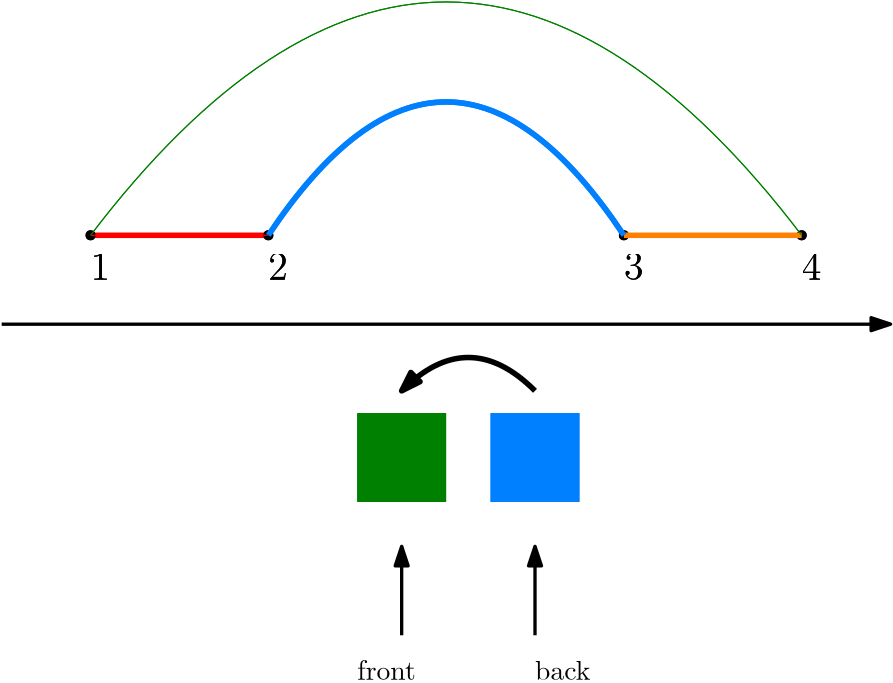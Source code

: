<?xml version="1.0"?>
<!DOCTYPE ipe SYSTEM "ipe.dtd">
<ipe version="70218" creator="Ipe 7.2.26">
<info created="D:20230329225707" modified="D:20230419000052"/>
<ipestyle name="basic">
<symbol name="arrow/arc(spx)">
<path stroke="sym-stroke" fill="sym-stroke" pen="sym-pen">
0 0 m
-1 0.333 l
-1 -0.333 l
h
</path>
</symbol>
<symbol name="arrow/farc(spx)">
<path stroke="sym-stroke" fill="white" pen="sym-pen">
0 0 m
-1 0.333 l
-1 -0.333 l
h
</path>
</symbol>
<symbol name="arrow/ptarc(spx)">
<path stroke="sym-stroke" fill="sym-stroke" pen="sym-pen">
0 0 m
-1 0.333 l
-0.8 0 l
-1 -0.333 l
h
</path>
</symbol>
<symbol name="arrow/fptarc(spx)">
<path stroke="sym-stroke" fill="white" pen="sym-pen">
0 0 m
-1 0.333 l
-0.8 0 l
-1 -0.333 l
h
</path>
</symbol>
<symbol name="mark/circle(sx)" transformations="translations">
<path fill="sym-stroke">
0.6 0 0 0.6 0 0 e
0.4 0 0 0.4 0 0 e
</path>
</symbol>
<symbol name="mark/disk(sx)" transformations="translations">
<path fill="sym-stroke">
0.6 0 0 0.6 0 0 e
</path>
</symbol>
<symbol name="mark/fdisk(sfx)" transformations="translations">
<group>
<path fill="sym-fill">
0.5 0 0 0.5 0 0 e
</path>
<path fill="sym-stroke" fillrule="eofill">
0.6 0 0 0.6 0 0 e
0.4 0 0 0.4 0 0 e
</path>
</group>
</symbol>
<symbol name="mark/box(sx)" transformations="translations">
<path fill="sym-stroke" fillrule="eofill">
-0.6 -0.6 m
0.6 -0.6 l
0.6 0.6 l
-0.6 0.6 l
h
-0.4 -0.4 m
0.4 -0.4 l
0.4 0.4 l
-0.4 0.4 l
h
</path>
</symbol>
<symbol name="mark/square(sx)" transformations="translations">
<path fill="sym-stroke">
-0.6 -0.6 m
0.6 -0.6 l
0.6 0.6 l
-0.6 0.6 l
h
</path>
</symbol>
<symbol name="mark/fsquare(sfx)" transformations="translations">
<group>
<path fill="sym-fill">
-0.5 -0.5 m
0.5 -0.5 l
0.5 0.5 l
-0.5 0.5 l
h
</path>
<path fill="sym-stroke" fillrule="eofill">
-0.6 -0.6 m
0.6 -0.6 l
0.6 0.6 l
-0.6 0.6 l
h
-0.4 -0.4 m
0.4 -0.4 l
0.4 0.4 l
-0.4 0.4 l
h
</path>
</group>
</symbol>
<symbol name="mark/cross(sx)" transformations="translations">
<group>
<path fill="sym-stroke">
-0.43 -0.57 m
0.57 0.43 l
0.43 0.57 l
-0.57 -0.43 l
h
</path>
<path fill="sym-stroke">
-0.43 0.57 m
0.57 -0.43 l
0.43 -0.57 l
-0.57 0.43 l
h
</path>
</group>
</symbol>
<symbol name="arrow/fnormal(spx)">
<path stroke="sym-stroke" fill="white" pen="sym-pen">
0 0 m
-1 0.333 l
-1 -0.333 l
h
</path>
</symbol>
<symbol name="arrow/pointed(spx)">
<path stroke="sym-stroke" fill="sym-stroke" pen="sym-pen">
0 0 m
-1 0.333 l
-0.8 0 l
-1 -0.333 l
h
</path>
</symbol>
<symbol name="arrow/fpointed(spx)">
<path stroke="sym-stroke" fill="white" pen="sym-pen">
0 0 m
-1 0.333 l
-0.8 0 l
-1 -0.333 l
h
</path>
</symbol>
<symbol name="arrow/linear(spx)">
<path stroke="sym-stroke" pen="sym-pen">
-1 0.333 m
0 0 l
-1 -0.333 l
</path>
</symbol>
<symbol name="arrow/fdouble(spx)">
<path stroke="sym-stroke" fill="white" pen="sym-pen">
0 0 m
-1 0.333 l
-1 -0.333 l
h
-1 0 m
-2 0.333 l
-2 -0.333 l
h
</path>
</symbol>
<symbol name="arrow/double(spx)">
<path stroke="sym-stroke" fill="sym-stroke" pen="sym-pen">
0 0 m
-1 0.333 l
-1 -0.333 l
h
-1 0 m
-2 0.333 l
-2 -0.333 l
h
</path>
</symbol>
<symbol name="arrow/mid-normal(spx)">
<path stroke="sym-stroke" fill="sym-stroke" pen="sym-pen">
0.5 0 m
-0.5 0.333 l
-0.5 -0.333 l
h
</path>
</symbol>
<symbol name="arrow/mid-fnormal(spx)">
<path stroke="sym-stroke" fill="white" pen="sym-pen">
0.5 0 m
-0.5 0.333 l
-0.5 -0.333 l
h
</path>
</symbol>
<symbol name="arrow/mid-pointed(spx)">
<path stroke="sym-stroke" fill="sym-stroke" pen="sym-pen">
0.5 0 m
-0.5 0.333 l
-0.3 0 l
-0.5 -0.333 l
h
</path>
</symbol>
<symbol name="arrow/mid-fpointed(spx)">
<path stroke="sym-stroke" fill="white" pen="sym-pen">
0.5 0 m
-0.5 0.333 l
-0.3 0 l
-0.5 -0.333 l
h
</path>
</symbol>
<symbol name="arrow/mid-double(spx)">
<path stroke="sym-stroke" fill="sym-stroke" pen="sym-pen">
1 0 m
0 0.333 l
0 -0.333 l
h
0 0 m
-1 0.333 l
-1 -0.333 l
h
</path>
</symbol>
<symbol name="arrow/mid-fdouble(spx)">
<path stroke="sym-stroke" fill="white" pen="sym-pen">
1 0 m
0 0.333 l
0 -0.333 l
h
0 0 m
-1 0.333 l
-1 -0.333 l
h
</path>
</symbol>
<anglesize name="22.5 deg" value="22.5"/>
<anglesize name="30 deg" value="30"/>
<anglesize name="45 deg" value="45"/>
<anglesize name="60 deg" value="60"/>
<anglesize name="90 deg" value="90"/>
<arrowsize name="large" value="10"/>
<arrowsize name="small" value="5"/>
<arrowsize name="tiny" value="3"/>
<color name="blue" value="0 0 1"/>
<color name="brown" value="0.647 0.165 0.165"/>
<color name="darkblue" value="0 0 0.545"/>
<color name="darkcyan" value="0 0.545 0.545"/>
<color name="darkgray" value="0.663"/>
<color name="darkgreen" value="0 0.392 0"/>
<color name="darkmagenta" value="0.545 0 0.545"/>
<color name="darkorange" value="1 0.549 0"/>
<color name="darkred" value="0.545 0 0"/>
<color name="gold" value="1 0.843 0"/>
<color name="gray" value="0.745"/>
<color name="green" value="0 1 0"/>
<color name="lightblue" value="0.678 0.847 0.902"/>
<color name="lightcyan" value="0.878 1 1"/>
<color name="lightgray" value="0.827"/>
<color name="lightgreen" value="0.565 0.933 0.565"/>
<color name="lightyellow" value="1 1 0.878"/>
<color name="navy" value="0 0 0.502"/>
<color name="orange" value="1 0.647 0"/>
<color name="pink" value="1 0.753 0.796"/>
<color name="purple" value="0.627 0.125 0.941"/>
<color name="red" value="1 0 0"/>
<color name="seagreen" value="0.18 0.545 0.341"/>
<color name="turquoise" value="0.251 0.878 0.816"/>
<color name="violet" value="0.933 0.51 0.933"/>
<color name="yellow" value="1 1 0"/>
<dashstyle name="dash dot dotted" value="[4 2 1 2 1 2] 0"/>
<dashstyle name="dash dotted" value="[4 2 1 2] 0"/>
<dashstyle name="dashed" value="[4] 0"/>
<dashstyle name="dotted" value="[1 3] 0"/>
<gridsize name="10 pts (~3.5 mm)" value="10"/>
<gridsize name="14 pts (~5 mm)" value="14"/>
<gridsize name="16 pts (~6 mm)" value="16"/>
<gridsize name="20 pts (~7 mm)" value="20"/>
<gridsize name="28 pts (~10 mm)" value="28"/>
<gridsize name="32 pts (~12 mm)" value="32"/>
<gridsize name="4 pts" value="4"/>
<gridsize name="56 pts (~20 mm)" value="56"/>
<gridsize name="8 pts (~3 mm)" value="8"/>
<opacity name="10%" value="0.1"/>
<opacity name="30%" value="0.3"/>
<opacity name="50%" value="0.5"/>
<opacity name="75%" value="0.75"/>
<pen name="fat" value="1.2"/>
<pen name="heavier" value="0.8"/>
<pen name="ultrafat" value="2"/>
<symbolsize name="large" value="5"/>
<symbolsize name="small" value="2"/>
<symbolsize name="tiny" value="1.1"/>
<textsize name="Huge" value="\Huge"/>
<textsize name="LARGE" value="\LARGE"/>
<textsize name="Large" value="\Large"/>
<textsize name="footnote" value="\footnotesize"/>
<textsize name="huge" value="\huge"/>
<textsize name="large" value="\large"/>
<textsize name="script" value="\scriptsize"/>
<textsize name="small" value="\small"/>
<textsize name="tiny" value="\tiny"/>
<textstyle name="center" begin="\begin{center}" end="\end{center}"/>
<textstyle name="item" begin="\begin{itemize}\item{}" end="\end{itemize}"/>
<textstyle name="itemize" begin="\begin{itemize}" end="\end{itemize}"/>
<tiling name="falling" angle="-60" step="4" width="1"/>
<tiling name="rising" angle="30" step="4" width="1"/>
</ipestyle>
<page>
<layer name="basic_queue"/>
<layer name="invalid_basic_queue"/>
<layer name="colored_queue"/>
<layer name="colored_queue_1"/>
<layer name="colored_queue_2"/>
<layer name="colored_queue_3"/>
<view layers="colored_queue_2 colored_queue_3" active="colored_queue_3"/>
<use layer="basic_queue" name="mark/disk(sx)" pos="192 576" size="normal" stroke="black"/>
<use name="mark/disk(sx)" pos="256 576" size="normal" stroke="black"/>
<use name="mark/disk(sx)" pos="320 576" size="normal" stroke="black"/>
<use name="mark/disk(sx)" pos="384 576" size="normal" stroke="black"/>
<use name="mark/disk(sx)" pos="448 576" size="normal" stroke="black"/>
<use name="mark/disk(sx)" pos="512 576" size="normal" stroke="black"/>
<path stroke="black" pen="fat">
192 576 m
256 576 l
</path>
<path stroke="black" pen="fat">
256 576 m
320 576 l
</path>
<path stroke="black" pen="fat">
320 576 m
384 576 l
</path>
<path stroke="black" pen="fat">
384 576 m
448 576 l
</path>
<path stroke="black" pen="fat">
448 576 m
512 576 l
</path>
<text matrix="1 0 0 1 8 -8" transformations="translations" pos="184 568" stroke="black" type="label" width="8.302" height="6.42" depth="0" valign="baseline">1
</text>
<text transformations="translations" pos="256 560" stroke="black" type="label" width="4.981" height="6.42" depth="0" valign="baseline">2</text>
<text transformations="translations" pos="320 560" stroke="black" type="label" width="4.981" height="6.42" depth="0" valign="baseline">3</text>
<text transformations="translations" pos="384 560" stroke="black" type="label" width="4.981" height="6.42" depth="0" valign="baseline">4</text>
<text transformations="translations" pos="448 560" stroke="black" type="label" width="4.981" height="6.42" depth="0" valign="baseline">5</text>
<text transformations="translations" pos="512 560" stroke="black" type="label" width="4.981" height="6.42" depth="0" valign="baseline">6</text>
<use layer="invalid_basic_queue" matrix="1 0 0 1 -64 32" name="mark/disk(sx)" pos="192 576" size="normal" stroke="black"/>
<use matrix="1 0 0 1 -64 32" name="mark/disk(sx)" pos="256 576" size="normal" stroke="black"/>
<use matrix="1 0 0 1 -64 32" name="mark/disk(sx)" pos="320 576" size="normal" stroke="black"/>
<use matrix="1 0 0 1 -64 32" name="mark/disk(sx)" pos="384 576" size="normal" stroke="black"/>
<use matrix="1 0 0 1 -64 32" name="mark/disk(sx)" pos="448 576" size="normal" stroke="black"/>
<use matrix="1 0 0 1 -64 32" name="mark/disk(sx)" pos="512 576" size="normal" stroke="black"/>
<path matrix="1 0 0 1 -64 32" stroke="black" pen="fat">
192 576 m
256 576 l
</path>
<path matrix="1 0 0 1 -64 32" stroke="black" pen="fat">
256 576 m
320 576 l
</path>
<path matrix="1 0 0 1 -64 32" stroke="black" pen="fat">
320 576 m
384 576 l
</path>
<path matrix="1 0 0 1 -64 32" stroke="black" pen="fat">
384 576 m
448 576 l
</path>
<path matrix="1 0 0 1 -64 32" stroke="black" pen="fat">
448 576 m
512 576 l
</path>
<text matrix="1 0 0 1 -56 24" transformations="translations" pos="184 568" stroke="black" type="label" width="8.302" height="6.42" depth="0" valign="baseline">1
</text>
<text matrix="1 0 0 1 -64 32" transformations="translations" pos="256 560" stroke="black" type="label" width="4.981" height="6.42" depth="0" valign="baseline">2</text>
<text matrix="1 0 0 1 -64 32" transformations="translations" pos="320 560" stroke="black" type="label" width="4.981" height="6.42" depth="0" valign="baseline">3</text>
<text matrix="1 0 0 1 -64 32" transformations="translations" pos="384 560" stroke="black" type="label" width="4.981" height="6.42" depth="0" valign="baseline">4</text>
<text matrix="1 0 0 1 -64 32" transformations="translations" pos="448 560" stroke="black" type="label" width="4.981" height="6.42" depth="0" valign="baseline">5</text>
<text matrix="1 0 0 1 -64 32" transformations="translations" pos="512 560" stroke="black" type="label" width="4.981" height="6.42" depth="0" valign="baseline">6</text>
<path stroke="black" pen="fat">
256 608 m
288 640
320 608 c
</path>
<path stroke="black" pen="fat">
192 608 m
288 696
384 608 c
</path>
<path stroke="black" pen="fat">
128 608 m
288 760
448 608 c
</path>
<use layer="colored_queue" name="mark/disk(sx)" pos="128 672" size="normal" stroke="black"/>
<use name="mark/disk(sx)" pos="192 672" size="normal" stroke="black"/>
<use name="mark/disk(sx)" pos="320 672" size="normal" stroke="black"/>
<use name="mark/disk(sx)" pos="384 672" size="normal" stroke="black"/>
<path stroke="1 0 0" pen="fat">
128 672 m
192 672 l
</path>
<path stroke="1 0.502 0" pen="fat">
320 672 m
384 672 l
</path>
<path stroke="0 0.502 1" pen="fat">
192 672 m
256 768
320 672 c
</path>
<path stroke="0 1 0" pen="fat">
128 672 m
256 840
384 672 c
</path>
<text matrix="1 0 0 1 16 16" transformations="translations" pos="112 640" stroke="black" type="label" width="7.024" height="9.245" depth="0" valign="baseline" size="Large">1</text>
<text matrix="1 0 0 1 80 16" transformations="translations" pos="112 640" stroke="black" type="label" width="7.024" height="9.245" depth="0" valign="baseline" size="Large">2</text>
<text matrix="1 0 0 1 208 16" transformations="translations" pos="112 640" stroke="black" type="label" width="7.024" height="9.245" depth="0" valign="baseline" size="Large">3</text>
<text matrix="1 0 0 1 272 16" transformations="translations" pos="112 640" stroke="black" type="label" width="7.024" height="9.245" depth="0" valign="baseline" size="Large">4</text>
<use layer="colored_queue_1" name="mark/disk(sx)" pos="128 672" size="normal" stroke="black"/>
<use name="mark/disk(sx)" pos="192 672" size="normal" stroke="black"/>
<use name="mark/disk(sx)" pos="320 672" size="normal" stroke="black"/>
<use name="mark/disk(sx)" pos="384 672" size="normal" stroke="black"/>
<path stroke="1 0 0" pen="ultrafat">
128 672 m
192 672 l
</path>
<path stroke="1 0.502 0">
320 672 m
384 672 l
</path>
<path stroke="0 0.502 1">
192 672 m
256 768
320 672 c
</path>
<path stroke="0 0.502 0" pen="ultrafat">
128 672 m
256 840
384 672 c
</path>
<text matrix="1 0 0 1 16 16" transformations="translations" pos="112 640" stroke="black" type="label" width="7.024" height="9.245" depth="0" valign="baseline" size="Large">1</text>
<text matrix="1 0 0 1 80 16" transformations="translations" pos="112 640" stroke="black" type="label" width="7.024" height="9.245" depth="0" valign="baseline" size="Large">2</text>
<text matrix="1 0 0 1 208 16" transformations="translations" pos="112 640" stroke="black" type="label" width="7.024" height="9.245" depth="0" valign="baseline" size="Large">3</text>
<text matrix="1 0 0 1 272 16" transformations="translations" pos="112 640" stroke="black" type="label" width="7.024" height="9.245" depth="0" valign="baseline" size="Large">4</text>
<path fill="1 0 0">
176 608 m
208 608 l
208 576 l
176 576 l
h
</path>
<path matrix="1 0 0 1 48 0" fill="0 0.502 0">
176 608 m
208 608 l
208 576 l
176 576 l
h
</path>
<use layer="colored_queue_2" name="mark/disk(sx)" pos="128 672" size="normal" stroke="black"/>
<use name="mark/disk(sx)" pos="192 672" size="normal" stroke="black"/>
<use name="mark/disk(sx)" pos="320 672" size="normal" stroke="black"/>
<use name="mark/disk(sx)" pos="384 672" size="normal" stroke="black"/>
<path stroke="1 0 0" pen="ultrafat">
128 672 m
192 672 l
</path>
<path stroke="1 0.502 0">
320 672 m
384 672 l
</path>
<path stroke="0 0.502 1" pen="ultrafat">
192 672 m
256 768
320 672 c
</path>
<path stroke="0 0.502 0">
128 672 m
256 840
384 672 c
</path>
<text matrix="1 0 0 1 16 16" transformations="translations" pos="112 640" stroke="black" type="label" width="7.024" height="9.245" depth="0" valign="baseline" size="Large">1</text>
<text matrix="1 0 0 1 80 16" transformations="translations" pos="112 640" stroke="black" type="label" width="7.024" height="9.245" depth="0" valign="baseline" size="Large">2</text>
<text matrix="1 0 0 1 208 16" transformations="translations" pos="112 640" stroke="black" type="label" width="7.024" height="9.245" depth="0" valign="baseline" size="Large">3</text>
<text matrix="1 0 0 1 272 16" transformations="translations" pos="112 640" stroke="black" type="label" width="7.024" height="9.245" depth="0" valign="baseline" size="Large">4</text>
<path matrix="1 0 0 1 48 0" fill="0 0.502 0">
176 608 m
208 608 l
208 576 l
176 576 l
h
</path>
<path matrix="1 0 0 1 96 0" fill="0 0.502 1">
176 608 m
208 608 l
208 576 l
176 576 l
h
</path>
<use layer="colored_queue_3" name="mark/disk(sx)" pos="128 672" size="normal" stroke="black"/>
<use name="mark/disk(sx)" pos="192 672" size="normal" stroke="black"/>
<use name="mark/disk(sx)" pos="320 672" size="normal" stroke="black"/>
<use name="mark/disk(sx)" pos="384 672" size="normal" stroke="black"/>
<path stroke="1 0 0">
128 672 m
192 672 l
</path>
<path stroke="1 0.502 0" pen="ultrafat">
320 672 m
384 672 l
</path>
<path stroke="0 0.502 1" pen="ultrafat">
192 672 m
256 768
320 672 c
</path>
<path stroke="0 0.502 0">
128 672 m
256 840
384 672 c
</path>
<text matrix="1 0 0 1 16 16" transformations="translations" pos="112 640" stroke="black" type="label" width="7.024" height="9.245" depth="0" valign="baseline" size="Large">1</text>
<text matrix="1 0 0 1 80 16" transformations="translations" pos="112 640" stroke="black" type="label" width="7.024" height="9.245" depth="0" valign="baseline" size="Large">2</text>
<text matrix="1 0 0 1 208 16" transformations="translations" pos="112 640" stroke="black" type="label" width="7.024" height="9.245" depth="0" valign="baseline" size="Large">3</text>
<text matrix="1 0 0 1 272 16" transformations="translations" pos="112 640" stroke="black" type="label" width="7.024" height="9.245" depth="0" valign="baseline" size="Large">4</text>
<path matrix="1 0 0 1 48 0" fill="0 0.502 0">
176 608 m
208 608 l
208 576 l
176 576 l
h
</path>
<path matrix="1 0 0 1 96 0" fill="0 0.502 1">
176 608 m
208 608 l
208 576 l
176 576 l
h
</path>
<path stroke="0" pen="ultrafat" arrow="normal/normal">
288 616 m
272 632
256 632
240 616 c
</path>
<path layer="colored_queue_1" stroke="black" pen="fat" arrow="normal/normal">
96 640 m
416 640 l
</path>
<path stroke="black" pen="fat" arrow="normal/normal">
192 528 m
192 560 l
</path>
<path stroke="black" pen="fat" arrow="normal/normal">
240 528 m
240 560 l
</path>
<text transformations="translations" pos="176 512" stroke="black" type="label" width="21.06" height="6.918" depth="0" valign="baseline">front</text>
<text matrix="1 0 0 1 64 0" transformations="translations" pos="176 512" stroke="black" type="label" width="19.925" height="6.918" depth="0" valign="baseline">back</text>
<path layer="colored_queue_2" stroke="black" pen="fat" arrow="normal/normal">
96 640 m
416 640 l
</path>
<text matrix="1 0 0 1 48 0" transformations="translations" pos="176 512" stroke="black" type="label" width="21.06" height="6.918" depth="0" valign="baseline">front</text>
<text matrix="1 0 0 1 112 0" transformations="translations" pos="176 512" stroke="black" type="label" width="19.925" height="6.918" depth="0" valign="baseline">back</text>
<path matrix="1 0 0 1 48 0" stroke="black" pen="fat" arrow="normal/normal">
240 528 m
240 560 l
</path>
<path matrix="1 0 0 1 48 0" stroke="black" pen="fat" arrow="normal/normal">
192 528 m
192 560 l
</path>
</page>
</ipe>
